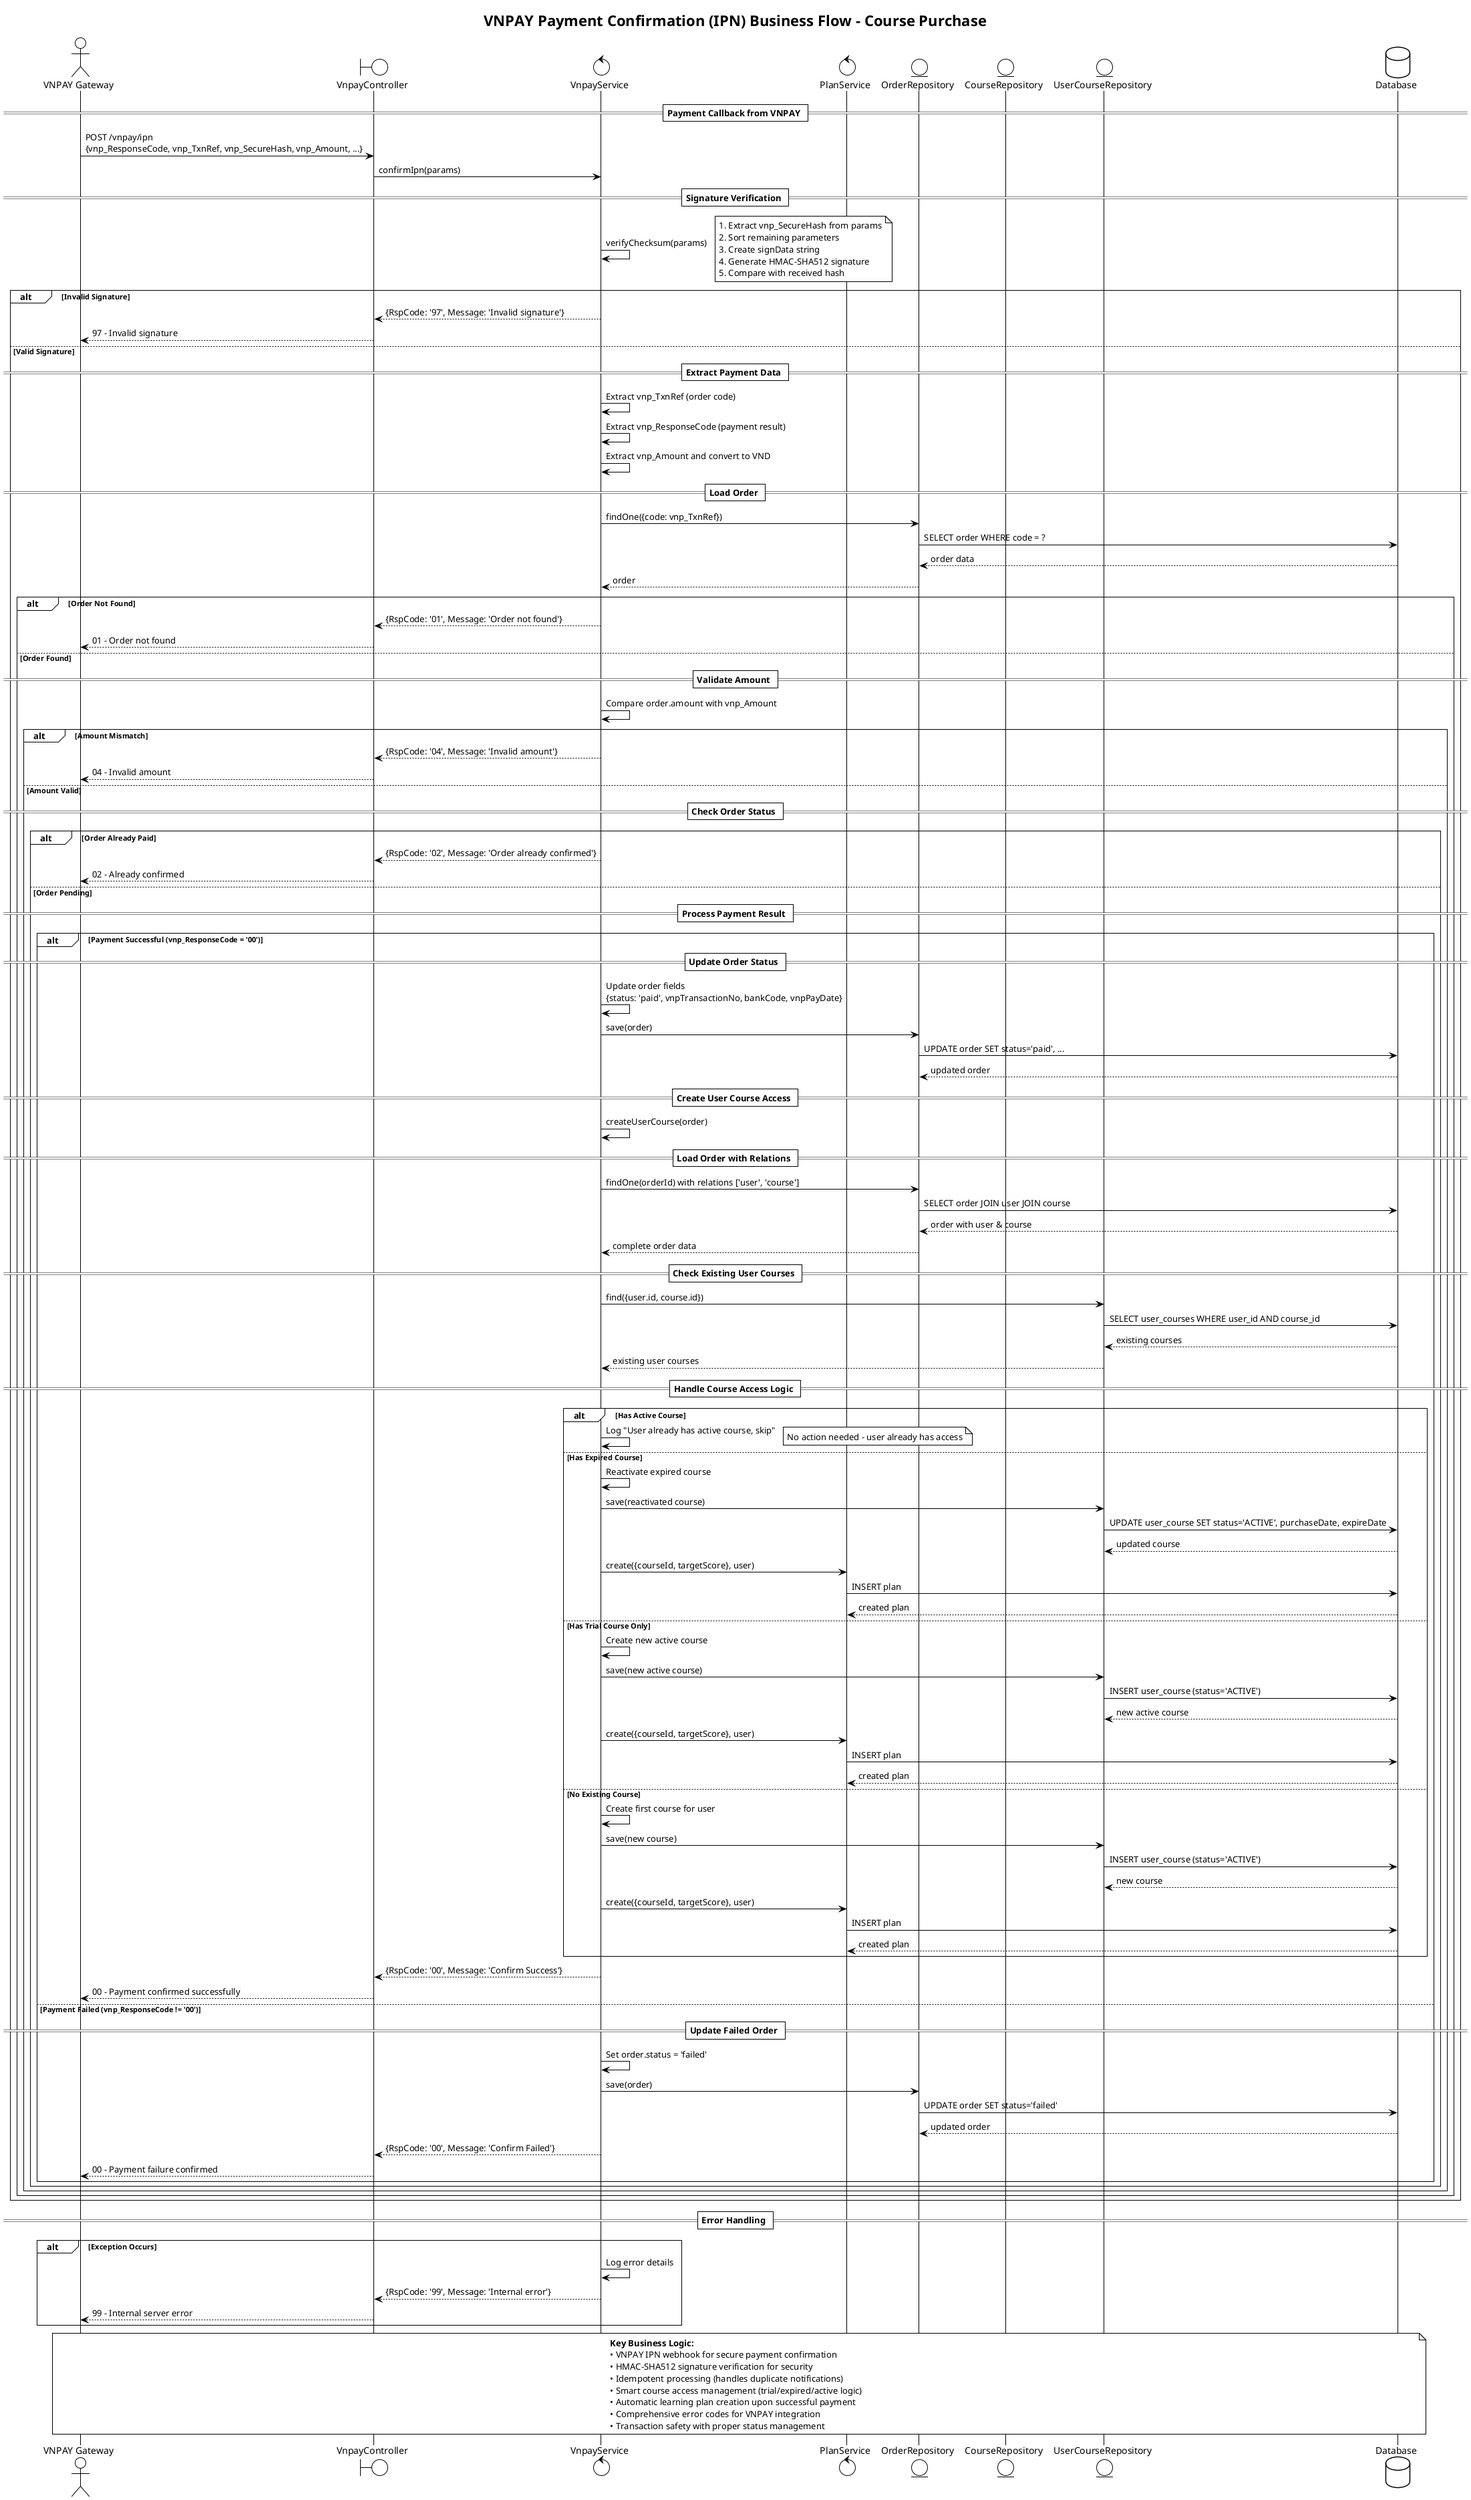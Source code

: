 @startuml VNPAY Payment Confirmation (IPN) Business Flow - Tuki TOEIC
!theme plain

actor "VNPAY Gateway" as VNPAY
boundary "VnpayController" as Controller
control "VnpayService" as Service
control "PlanService" as PlanService
entity "OrderRepository" as OrderRepo
entity "CourseRepository" as CourseRepo
entity "UserCourseRepository" as UserCourseRepo
database "Database" as DB

title VNPAY Payment Confirmation (IPN) Business Flow - Course Purchase

== Payment Callback from VNPAY ==
VNPAY -> Controller: POST /vnpay/ipn\n{vnp_ResponseCode, vnp_TxnRef, vnp_SecureHash, vnp_Amount, ...}
Controller -> Service: confirmIpn(params)

== Signature Verification ==
Service -> Service: verifyChecksum(params)
note right
  1. Extract vnp_SecureHash from params
  2. Sort remaining parameters
  3. Create signData string
  4. Generate HMAC-SHA512 signature
  5. Compare with received hash
end note

alt Invalid Signature
    Service --> Controller: {RspCode: '97', Message: 'Invalid signature'}
    Controller --> VNPAY: 97 - Invalid signature
else Valid Signature
    
    == Extract Payment Data ==
    Service -> Service: Extract vnp_TxnRef (order code)
    Service -> Service: Extract vnp_ResponseCode (payment result)
    Service -> Service: Extract vnp_Amount and convert to VND
    
    == Load Order ==
    Service -> OrderRepo: findOne({code: vnp_TxnRef})
    OrderRepo -> DB: SELECT order WHERE code = ?
    DB --> OrderRepo: order data
    OrderRepo --> Service: order
    
    alt Order Not Found
        Service --> Controller: {RspCode: '01', Message: 'Order not found'}
        Controller --> VNPAY: 01 - Order not found
    else Order Found
        
        == Validate Amount ==
        Service -> Service: Compare order.amount with vnp_Amount
        alt Amount Mismatch
            Service --> Controller: {RspCode: '04', Message: 'Invalid amount'}
            Controller --> VNPAY: 04 - Invalid amount
        else Amount Valid
            
            == Check Order Status ==
            alt Order Already Paid
                Service --> Controller: {RspCode: '02', Message: 'Order already confirmed'}
                Controller --> VNPAY: 02 - Already confirmed
            else Order Pending
                
                == Process Payment Result ==
                alt Payment Successful (vnp_ResponseCode = '00')
                    
                    == Update Order Status ==
                    Service -> Service: Update order fields\n{status: 'paid', vnpTransactionNo, bankCode, vnpPayDate}
                    Service -> OrderRepo: save(order)
                    OrderRepo -> DB: UPDATE order SET status='paid', ...
                    DB --> OrderRepo: updated order
                    
                    == Create User Course Access ==
                    Service -> Service: createUserCourse(order)
                    
                    == Load Order with Relations ==
                    Service -> OrderRepo: findOne(orderId) with relations ['user', 'course']
                    OrderRepo -> DB: SELECT order JOIN user JOIN course
                    DB --> OrderRepo: order with user & course
                    OrderRepo --> Service: complete order data
                    
                    == Check Existing User Courses ==
                    Service -> UserCourseRepo: find({user.id, course.id})
                    UserCourseRepo -> DB: SELECT user_courses WHERE user_id AND course_id
                    DB --> UserCourseRepo: existing courses
                    UserCourseRepo --> Service: existing user courses
                    
                    == Handle Course Access Logic ==
                    alt Has Active Course
                        Service -> Service: Log "User already has active course, skip"
                        note right: No action needed - user already has access
                    else Has Expired Course
                        Service -> Service: Reactivate expired course
                        Service -> UserCourseRepo: save(reactivated course)
                        UserCourseRepo -> DB: UPDATE user_course SET status='ACTIVE', purchaseDate, expireDate
                        DB --> UserCourseRepo: updated course
                        
                        Service -> PlanService: create({courseId, targetScore}, user)
                        PlanService -> DB: INSERT plan
                        DB --> PlanService: created plan
                    else Has Trial Course Only
                        Service -> Service: Create new active course
                        Service -> UserCourseRepo: save(new active course)
                        UserCourseRepo -> DB: INSERT user_course (status='ACTIVE')
                        DB --> UserCourseRepo: new active course
                        
                        Service -> PlanService: create({courseId, targetScore}, user)
                        PlanService -> DB: INSERT plan
                        DB --> PlanService: created plan
                    else No Existing Course
                        Service -> Service: Create first course for user
                        Service -> UserCourseRepo: save(new course)
                        UserCourseRepo -> DB: INSERT user_course (status='ACTIVE')
                        DB --> UserCourseRepo: new course
                        
                        Service -> PlanService: create({courseId, targetScore}, user)
                        PlanService -> DB: INSERT plan
                        DB --> PlanService: created plan
                    end
                    
                    Service --> Controller: {RspCode: '00', Message: 'Confirm Success'}
                    Controller --> VNPAY: 00 - Payment confirmed successfully
                    
                else Payment Failed (vnp_ResponseCode != '00')
                    
                    == Update Failed Order ==
                    Service -> Service: Set order.status = 'failed'
                    Service -> OrderRepo: save(order)
                    OrderRepo -> DB: UPDATE order SET status='failed'
                    DB --> OrderRepo: updated order
                    
                    Service --> Controller: {RspCode: '00', Message: 'Confirm Failed'}
                    Controller --> VNPAY: 00 - Payment failure confirmed
                end
            end
        end
    end
end

== Error Handling ==
alt Exception Occurs
    Service -> Service: Log error details
    Service --> Controller: {RspCode: '99', Message: 'Internal error'}
    Controller --> VNPAY: 99 - Internal server error
end

note over VNPAY, DB
  **Key Business Logic:**
  • VNPAY IPN webhook for secure payment confirmation
  • HMAC-SHA512 signature verification for security
  • Idempotent processing (handles duplicate notifications)
  • Smart course access management (trial/expired/active logic)
  • Automatic learning plan creation upon successful payment
  • Comprehensive error codes for VNPAY integration
  • Transaction safety with proper status management
end note

@enduml